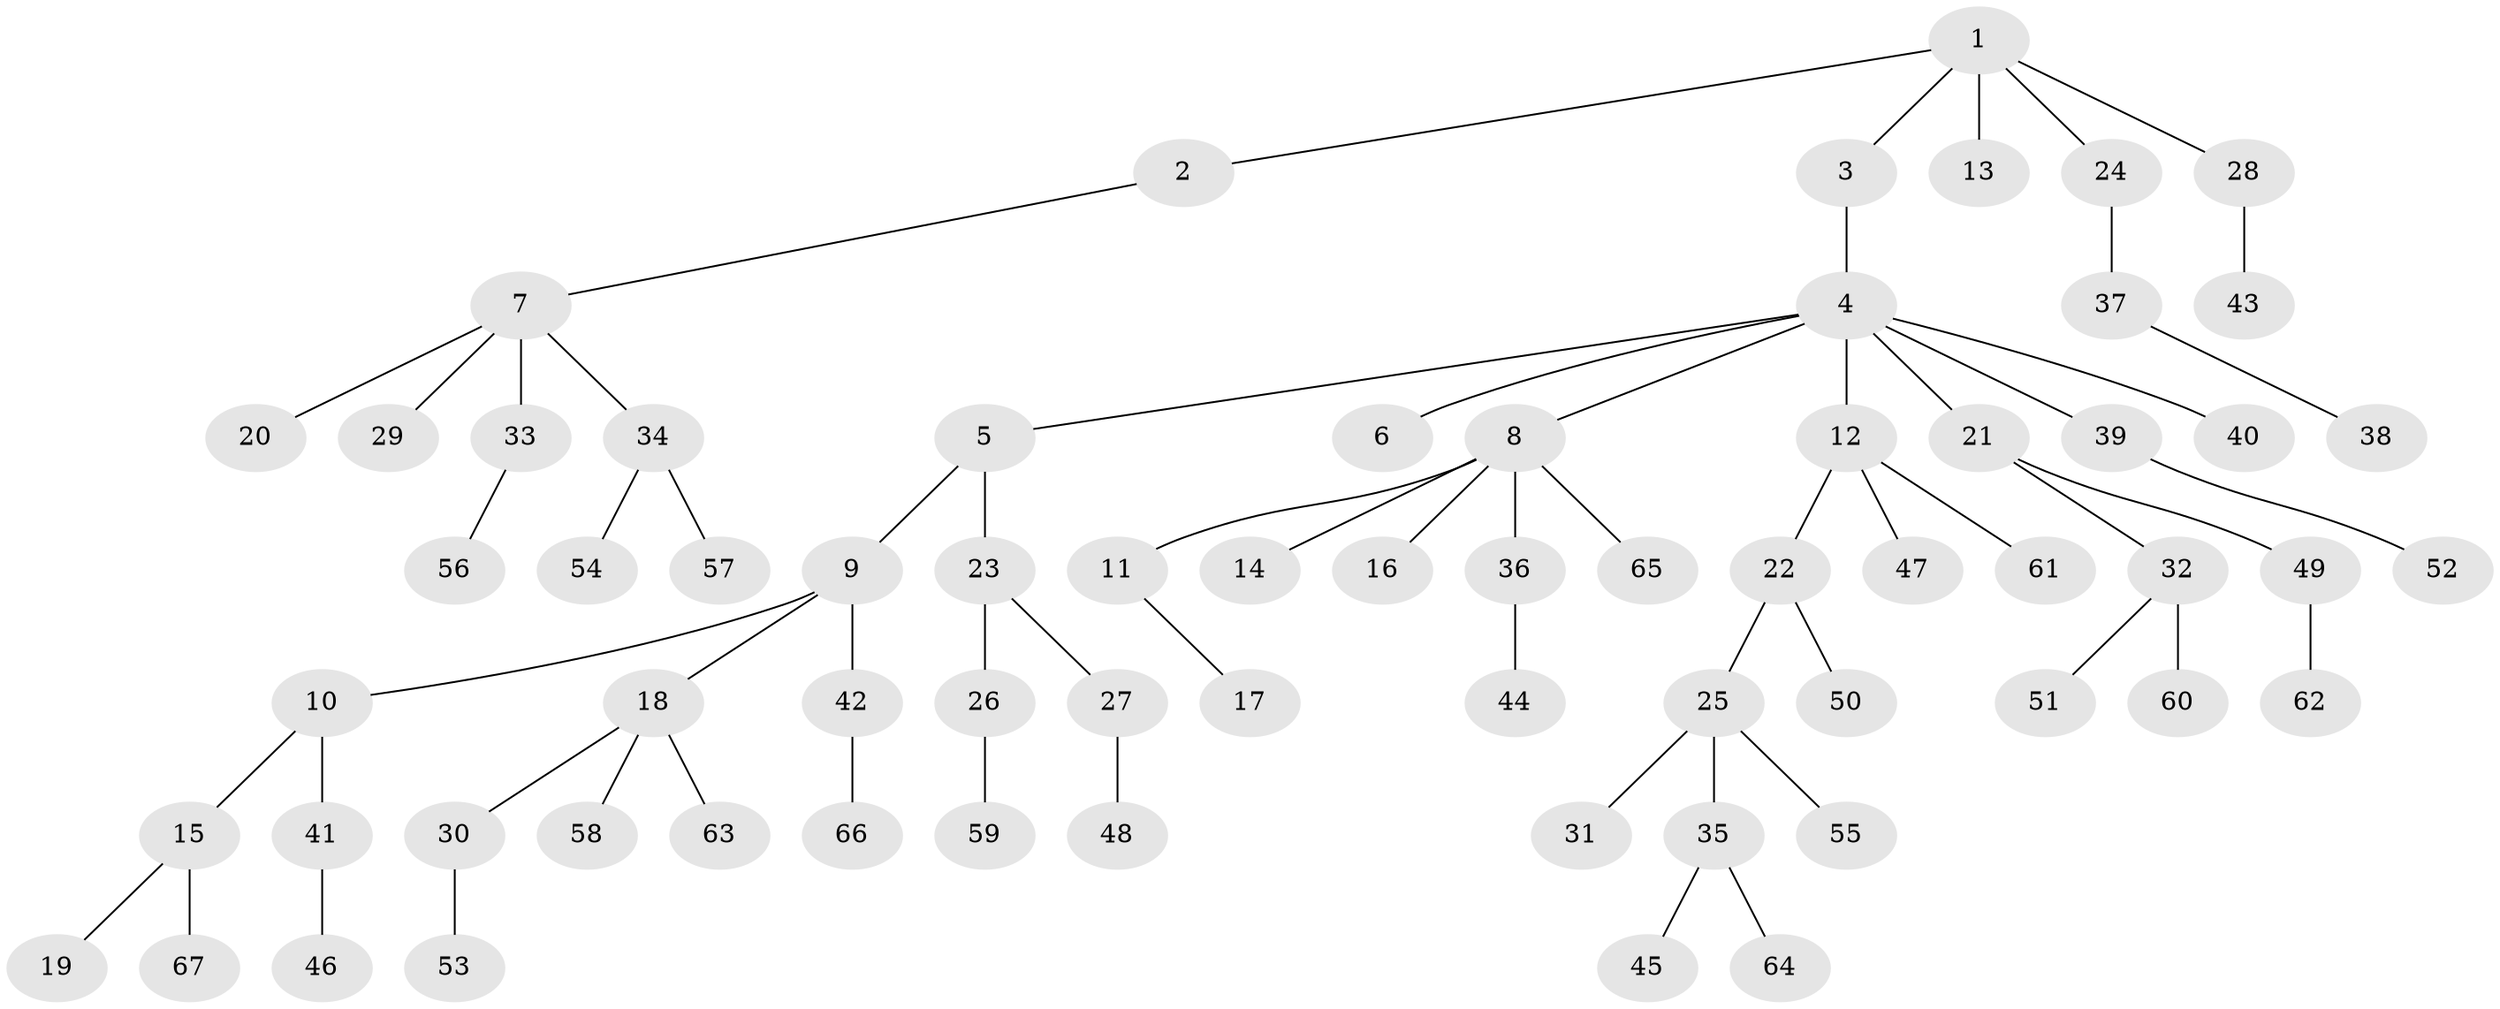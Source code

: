 // Generated by graph-tools (version 1.1) at 2025/26/03/09/25 03:26:24]
// undirected, 67 vertices, 66 edges
graph export_dot {
graph [start="1"]
  node [color=gray90,style=filled];
  1;
  2;
  3;
  4;
  5;
  6;
  7;
  8;
  9;
  10;
  11;
  12;
  13;
  14;
  15;
  16;
  17;
  18;
  19;
  20;
  21;
  22;
  23;
  24;
  25;
  26;
  27;
  28;
  29;
  30;
  31;
  32;
  33;
  34;
  35;
  36;
  37;
  38;
  39;
  40;
  41;
  42;
  43;
  44;
  45;
  46;
  47;
  48;
  49;
  50;
  51;
  52;
  53;
  54;
  55;
  56;
  57;
  58;
  59;
  60;
  61;
  62;
  63;
  64;
  65;
  66;
  67;
  1 -- 2;
  1 -- 3;
  1 -- 13;
  1 -- 24;
  1 -- 28;
  2 -- 7;
  3 -- 4;
  4 -- 5;
  4 -- 6;
  4 -- 8;
  4 -- 12;
  4 -- 21;
  4 -- 39;
  4 -- 40;
  5 -- 9;
  5 -- 23;
  7 -- 20;
  7 -- 29;
  7 -- 33;
  7 -- 34;
  8 -- 11;
  8 -- 14;
  8 -- 16;
  8 -- 36;
  8 -- 65;
  9 -- 10;
  9 -- 18;
  9 -- 42;
  10 -- 15;
  10 -- 41;
  11 -- 17;
  12 -- 22;
  12 -- 47;
  12 -- 61;
  15 -- 19;
  15 -- 67;
  18 -- 30;
  18 -- 58;
  18 -- 63;
  21 -- 32;
  21 -- 49;
  22 -- 25;
  22 -- 50;
  23 -- 26;
  23 -- 27;
  24 -- 37;
  25 -- 31;
  25 -- 35;
  25 -- 55;
  26 -- 59;
  27 -- 48;
  28 -- 43;
  30 -- 53;
  32 -- 51;
  32 -- 60;
  33 -- 56;
  34 -- 54;
  34 -- 57;
  35 -- 45;
  35 -- 64;
  36 -- 44;
  37 -- 38;
  39 -- 52;
  41 -- 46;
  42 -- 66;
  49 -- 62;
}
